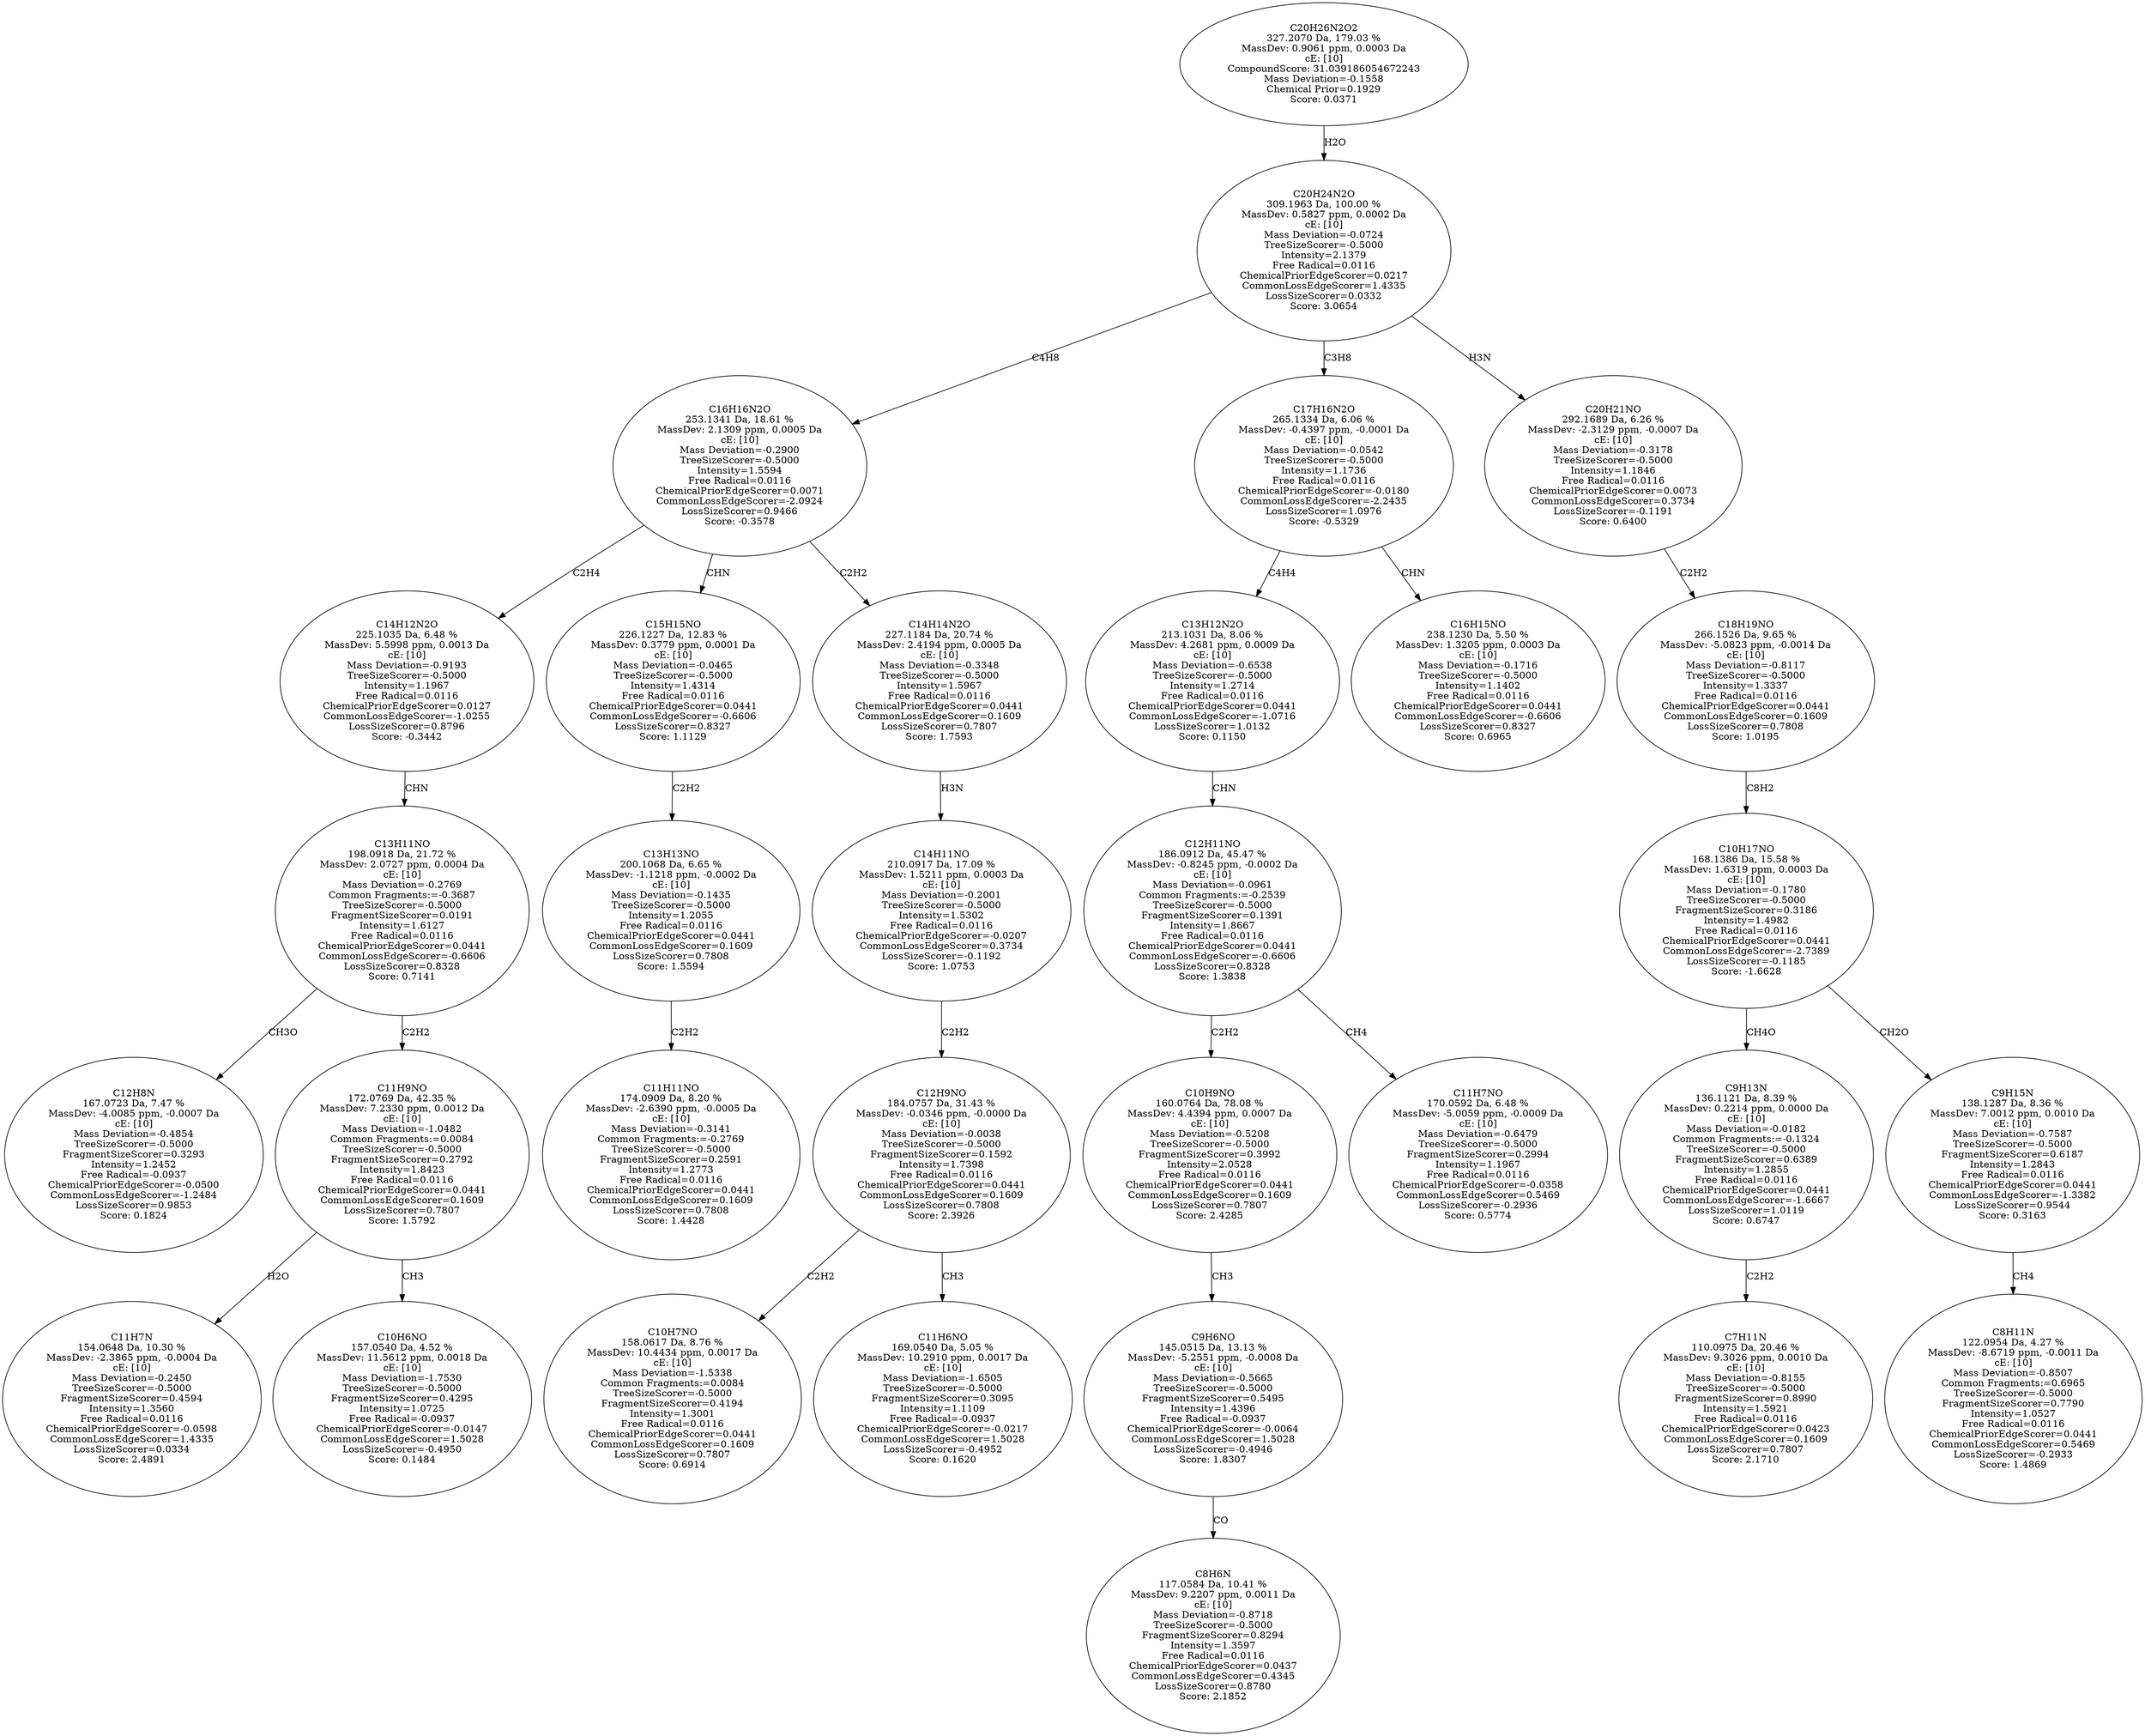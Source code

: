 strict digraph {
v1 [label="C12H8N\n167.0723 Da, 7.47 %\nMassDev: -4.0085 ppm, -0.0007 Da\ncE: [10]\nMass Deviation=-0.4854\nTreeSizeScorer=-0.5000\nFragmentSizeScorer=0.3293\nIntensity=1.2452\nFree Radical=-0.0937\nChemicalPriorEdgeScorer=-0.0500\nCommonLossEdgeScorer=-1.2484\nLossSizeScorer=0.9853\nScore: 0.1824"];
v2 [label="C11H7N\n154.0648 Da, 10.30 %\nMassDev: -2.3865 ppm, -0.0004 Da\ncE: [10]\nMass Deviation=-0.2450\nTreeSizeScorer=-0.5000\nFragmentSizeScorer=0.4594\nIntensity=1.3560\nFree Radical=0.0116\nChemicalPriorEdgeScorer=-0.0598\nCommonLossEdgeScorer=1.4335\nLossSizeScorer=0.0334\nScore: 2.4891"];
v3 [label="C10H6NO\n157.0540 Da, 4.52 %\nMassDev: 11.5612 ppm, 0.0018 Da\ncE: [10]\nMass Deviation=-1.7530\nTreeSizeScorer=-0.5000\nFragmentSizeScorer=0.4295\nIntensity=1.0725\nFree Radical=-0.0937\nChemicalPriorEdgeScorer=-0.0147\nCommonLossEdgeScorer=1.5028\nLossSizeScorer=-0.4950\nScore: 0.1484"];
v4 [label="C11H9NO\n172.0769 Da, 42.35 %\nMassDev: 7.2330 ppm, 0.0012 Da\ncE: [10]\nMass Deviation=-1.0482\nCommon Fragments:=0.0084\nTreeSizeScorer=-0.5000\nFragmentSizeScorer=0.2792\nIntensity=1.8423\nFree Radical=0.0116\nChemicalPriorEdgeScorer=0.0441\nCommonLossEdgeScorer=0.1609\nLossSizeScorer=0.7807\nScore: 1.5792"];
v5 [label="C13H11NO\n198.0918 Da, 21.72 %\nMassDev: 2.0727 ppm, 0.0004 Da\ncE: [10]\nMass Deviation=-0.2769\nCommon Fragments:=-0.3687\nTreeSizeScorer=-0.5000\nFragmentSizeScorer=0.0191\nIntensity=1.6127\nFree Radical=0.0116\nChemicalPriorEdgeScorer=0.0441\nCommonLossEdgeScorer=-0.6606\nLossSizeScorer=0.8328\nScore: 0.7141"];
v6 [label="C14H12N2O\n225.1035 Da, 6.48 %\nMassDev: 5.5998 ppm, 0.0013 Da\ncE: [10]\nMass Deviation=-0.9193\nTreeSizeScorer=-0.5000\nIntensity=1.1967\nFree Radical=0.0116\nChemicalPriorEdgeScorer=0.0127\nCommonLossEdgeScorer=-1.0255\nLossSizeScorer=0.8796\nScore: -0.3442"];
v7 [label="C11H11NO\n174.0909 Da, 8.20 %\nMassDev: -2.6390 ppm, -0.0005 Da\ncE: [10]\nMass Deviation=-0.3141\nCommon Fragments:=-0.2769\nTreeSizeScorer=-0.5000\nFragmentSizeScorer=0.2591\nIntensity=1.2773\nFree Radical=0.0116\nChemicalPriorEdgeScorer=0.0441\nCommonLossEdgeScorer=0.1609\nLossSizeScorer=0.7808\nScore: 1.4428"];
v8 [label="C13H13NO\n200.1068 Da, 6.65 %\nMassDev: -1.1218 ppm, -0.0002 Da\ncE: [10]\nMass Deviation=-0.1435\nTreeSizeScorer=-0.5000\nIntensity=1.2055\nFree Radical=0.0116\nChemicalPriorEdgeScorer=0.0441\nCommonLossEdgeScorer=0.1609\nLossSizeScorer=0.7808\nScore: 1.5594"];
v9 [label="C15H15NO\n226.1227 Da, 12.83 %\nMassDev: 0.3779 ppm, 0.0001 Da\ncE: [10]\nMass Deviation=-0.0465\nTreeSizeScorer=-0.5000\nIntensity=1.4314\nFree Radical=0.0116\nChemicalPriorEdgeScorer=0.0441\nCommonLossEdgeScorer=-0.6606\nLossSizeScorer=0.8327\nScore: 1.1129"];
v10 [label="C10H7NO\n158.0617 Da, 8.76 %\nMassDev: 10.4434 ppm, 0.0017 Da\ncE: [10]\nMass Deviation=-1.5338\nCommon Fragments:=0.0084\nTreeSizeScorer=-0.5000\nFragmentSizeScorer=0.4194\nIntensity=1.3001\nFree Radical=0.0116\nChemicalPriorEdgeScorer=0.0441\nCommonLossEdgeScorer=0.1609\nLossSizeScorer=0.7807\nScore: 0.6914"];
v11 [label="C11H6NO\n169.0540 Da, 5.05 %\nMassDev: 10.2910 ppm, 0.0017 Da\ncE: [10]\nMass Deviation=-1.6505\nTreeSizeScorer=-0.5000\nFragmentSizeScorer=0.3095\nIntensity=1.1109\nFree Radical=-0.0937\nChemicalPriorEdgeScorer=-0.0217\nCommonLossEdgeScorer=1.5028\nLossSizeScorer=-0.4952\nScore: 0.1620"];
v12 [label="C12H9NO\n184.0757 Da, 31.43 %\nMassDev: -0.0346 ppm, -0.0000 Da\ncE: [10]\nMass Deviation=-0.0038\nTreeSizeScorer=-0.5000\nFragmentSizeScorer=0.1592\nIntensity=1.7398\nFree Radical=0.0116\nChemicalPriorEdgeScorer=0.0441\nCommonLossEdgeScorer=0.1609\nLossSizeScorer=0.7808\nScore: 2.3926"];
v13 [label="C14H11NO\n210.0917 Da, 17.09 %\nMassDev: 1.5211 ppm, 0.0003 Da\ncE: [10]\nMass Deviation=-0.2001\nTreeSizeScorer=-0.5000\nIntensity=1.5302\nFree Radical=0.0116\nChemicalPriorEdgeScorer=-0.0207\nCommonLossEdgeScorer=0.3734\nLossSizeScorer=-0.1192\nScore: 1.0753"];
v14 [label="C14H14N2O\n227.1184 Da, 20.74 %\nMassDev: 2.4194 ppm, 0.0005 Da\ncE: [10]\nMass Deviation=-0.3348\nTreeSizeScorer=-0.5000\nIntensity=1.5967\nFree Radical=0.0116\nChemicalPriorEdgeScorer=0.0441\nCommonLossEdgeScorer=0.1609\nLossSizeScorer=0.7807\nScore: 1.7593"];
v15 [label="C16H16N2O\n253.1341 Da, 18.61 %\nMassDev: 2.1309 ppm, 0.0005 Da\ncE: [10]\nMass Deviation=-0.2900\nTreeSizeScorer=-0.5000\nIntensity=1.5594\nFree Radical=0.0116\nChemicalPriorEdgeScorer=0.0071\nCommonLossEdgeScorer=-2.0924\nLossSizeScorer=0.9466\nScore: -0.3578"];
v16 [label="C8H6N\n117.0584 Da, 10.41 %\nMassDev: 9.2207 ppm, 0.0011 Da\ncE: [10]\nMass Deviation=-0.8718\nTreeSizeScorer=-0.5000\nFragmentSizeScorer=0.8294\nIntensity=1.3597\nFree Radical=0.0116\nChemicalPriorEdgeScorer=0.0437\nCommonLossEdgeScorer=0.4345\nLossSizeScorer=0.8780\nScore: 2.1852"];
v17 [label="C9H6NO\n145.0515 Da, 13.13 %\nMassDev: -5.2551 ppm, -0.0008 Da\ncE: [10]\nMass Deviation=-0.5665\nTreeSizeScorer=-0.5000\nFragmentSizeScorer=0.5495\nIntensity=1.4396\nFree Radical=-0.0937\nChemicalPriorEdgeScorer=-0.0064\nCommonLossEdgeScorer=1.5028\nLossSizeScorer=-0.4946\nScore: 1.8307"];
v18 [label="C10H9NO\n160.0764 Da, 78.08 %\nMassDev: 4.4394 ppm, 0.0007 Da\ncE: [10]\nMass Deviation=-0.5208\nTreeSizeScorer=-0.5000\nFragmentSizeScorer=0.3992\nIntensity=2.0528\nFree Radical=0.0116\nChemicalPriorEdgeScorer=0.0441\nCommonLossEdgeScorer=0.1609\nLossSizeScorer=0.7807\nScore: 2.4285"];
v19 [label="C11H7NO\n170.0592 Da, 6.48 %\nMassDev: -5.0059 ppm, -0.0009 Da\ncE: [10]\nMass Deviation=-0.6479\nTreeSizeScorer=-0.5000\nFragmentSizeScorer=0.2994\nIntensity=1.1967\nFree Radical=0.0116\nChemicalPriorEdgeScorer=-0.0358\nCommonLossEdgeScorer=0.5469\nLossSizeScorer=-0.2936\nScore: 0.5774"];
v20 [label="C12H11NO\n186.0912 Da, 45.47 %\nMassDev: -0.8245 ppm, -0.0002 Da\ncE: [10]\nMass Deviation=-0.0961\nCommon Fragments:=-0.2539\nTreeSizeScorer=-0.5000\nFragmentSizeScorer=0.1391\nIntensity=1.8667\nFree Radical=0.0116\nChemicalPriorEdgeScorer=0.0441\nCommonLossEdgeScorer=-0.6606\nLossSizeScorer=0.8328\nScore: 1.3838"];
v21 [label="C13H12N2O\n213.1031 Da, 8.06 %\nMassDev: 4.2681 ppm, 0.0009 Da\ncE: [10]\nMass Deviation=-0.6538\nTreeSizeScorer=-0.5000\nIntensity=1.2714\nFree Radical=0.0116\nChemicalPriorEdgeScorer=0.0441\nCommonLossEdgeScorer=-1.0716\nLossSizeScorer=1.0132\nScore: 0.1150"];
v22 [label="C16H15NO\n238.1230 Da, 5.50 %\nMassDev: 1.3205 ppm, 0.0003 Da\ncE: [10]\nMass Deviation=-0.1716\nTreeSizeScorer=-0.5000\nIntensity=1.1402\nFree Radical=0.0116\nChemicalPriorEdgeScorer=0.0441\nCommonLossEdgeScorer=-0.6606\nLossSizeScorer=0.8327\nScore: 0.6965"];
v23 [label="C17H16N2O\n265.1334 Da, 6.06 %\nMassDev: -0.4397 ppm, -0.0001 Da\ncE: [10]\nMass Deviation=-0.0542\nTreeSizeScorer=-0.5000\nIntensity=1.1736\nFree Radical=0.0116\nChemicalPriorEdgeScorer=-0.0180\nCommonLossEdgeScorer=-2.2435\nLossSizeScorer=1.0976\nScore: -0.5329"];
v24 [label="C7H11N\n110.0975 Da, 20.46 %\nMassDev: 9.3026 ppm, 0.0010 Da\ncE: [10]\nMass Deviation=-0.8155\nTreeSizeScorer=-0.5000\nFragmentSizeScorer=0.8990\nIntensity=1.5921\nFree Radical=0.0116\nChemicalPriorEdgeScorer=0.0423\nCommonLossEdgeScorer=0.1609\nLossSizeScorer=0.7807\nScore: 2.1710"];
v25 [label="C9H13N\n136.1121 Da, 8.39 %\nMassDev: 0.2214 ppm, 0.0000 Da\ncE: [10]\nMass Deviation=-0.0182\nCommon Fragments:=-0.1324\nTreeSizeScorer=-0.5000\nFragmentSizeScorer=0.6389\nIntensity=1.2855\nFree Radical=0.0116\nChemicalPriorEdgeScorer=0.0441\nCommonLossEdgeScorer=-1.6667\nLossSizeScorer=1.0119\nScore: 0.6747"];
v26 [label="C8H11N\n122.0954 Da, 4.27 %\nMassDev: -8.6719 ppm, -0.0011 Da\ncE: [10]\nMass Deviation=-0.8507\nCommon Fragments:=0.6965\nTreeSizeScorer=-0.5000\nFragmentSizeScorer=0.7790\nIntensity=1.0527\nFree Radical=0.0116\nChemicalPriorEdgeScorer=0.0441\nCommonLossEdgeScorer=0.5469\nLossSizeScorer=-0.2933\nScore: 1.4869"];
v27 [label="C9H15N\n138.1287 Da, 8.36 %\nMassDev: 7.0012 ppm, 0.0010 Da\ncE: [10]\nMass Deviation=-0.7587\nTreeSizeScorer=-0.5000\nFragmentSizeScorer=0.6187\nIntensity=1.2843\nFree Radical=0.0116\nChemicalPriorEdgeScorer=0.0441\nCommonLossEdgeScorer=-1.3382\nLossSizeScorer=0.9544\nScore: 0.3163"];
v28 [label="C10H17NO\n168.1386 Da, 15.58 %\nMassDev: 1.6319 ppm, 0.0003 Da\ncE: [10]\nMass Deviation=-0.1780\nTreeSizeScorer=-0.5000\nFragmentSizeScorer=0.3186\nIntensity=1.4982\nFree Radical=0.0116\nChemicalPriorEdgeScorer=0.0441\nCommonLossEdgeScorer=-2.7389\nLossSizeScorer=-0.1185\nScore: -1.6628"];
v29 [label="C18H19NO\n266.1526 Da, 9.65 %\nMassDev: -5.0823 ppm, -0.0014 Da\ncE: [10]\nMass Deviation=-0.8117\nTreeSizeScorer=-0.5000\nIntensity=1.3337\nFree Radical=0.0116\nChemicalPriorEdgeScorer=0.0441\nCommonLossEdgeScorer=0.1609\nLossSizeScorer=0.7808\nScore: 1.0195"];
v30 [label="C20H21NO\n292.1689 Da, 6.26 %\nMassDev: -2.3129 ppm, -0.0007 Da\ncE: [10]\nMass Deviation=-0.3178\nTreeSizeScorer=-0.5000\nIntensity=1.1846\nFree Radical=0.0116\nChemicalPriorEdgeScorer=0.0073\nCommonLossEdgeScorer=0.3734\nLossSizeScorer=-0.1191\nScore: 0.6400"];
v31 [label="C20H24N2O\n309.1963 Da, 100.00 %\nMassDev: 0.5827 ppm, 0.0002 Da\ncE: [10]\nMass Deviation=-0.0724\nTreeSizeScorer=-0.5000\nIntensity=2.1379\nFree Radical=0.0116\nChemicalPriorEdgeScorer=0.0217\nCommonLossEdgeScorer=1.4335\nLossSizeScorer=0.0332\nScore: 3.0654"];
v32 [label="C20H26N2O2\n327.2070 Da, 179.03 %\nMassDev: 0.9061 ppm, 0.0003 Da\ncE: [10]\nCompoundScore: 31.039186054672243\nMass Deviation=-0.1558\nChemical Prior=0.1929\nScore: 0.0371"];
v5 -> v1 [label="CH3O"];
v4 -> v2 [label="H2O"];
v4 -> v3 [label="CH3"];
v5 -> v4 [label="C2H2"];
v6 -> v5 [label="CHN"];
v15 -> v6 [label="C2H4"];
v8 -> v7 [label="C2H2"];
v9 -> v8 [label="C2H2"];
v15 -> v9 [label="CHN"];
v12 -> v10 [label="C2H2"];
v12 -> v11 [label="CH3"];
v13 -> v12 [label="C2H2"];
v14 -> v13 [label="H3N"];
v15 -> v14 [label="C2H2"];
v31 -> v15 [label="C4H8"];
v17 -> v16 [label="CO"];
v18 -> v17 [label="CH3"];
v20 -> v18 [label="C2H2"];
v20 -> v19 [label="CH4"];
v21 -> v20 [label="CHN"];
v23 -> v21 [label="C4H4"];
v23 -> v22 [label="CHN"];
v31 -> v23 [label="C3H8"];
v25 -> v24 [label="C2H2"];
v28 -> v25 [label="CH4O"];
v27 -> v26 [label="CH4"];
v28 -> v27 [label="CH2O"];
v29 -> v28 [label="C8H2"];
v30 -> v29 [label="C2H2"];
v31 -> v30 [label="H3N"];
v32 -> v31 [label="H2O"];
}